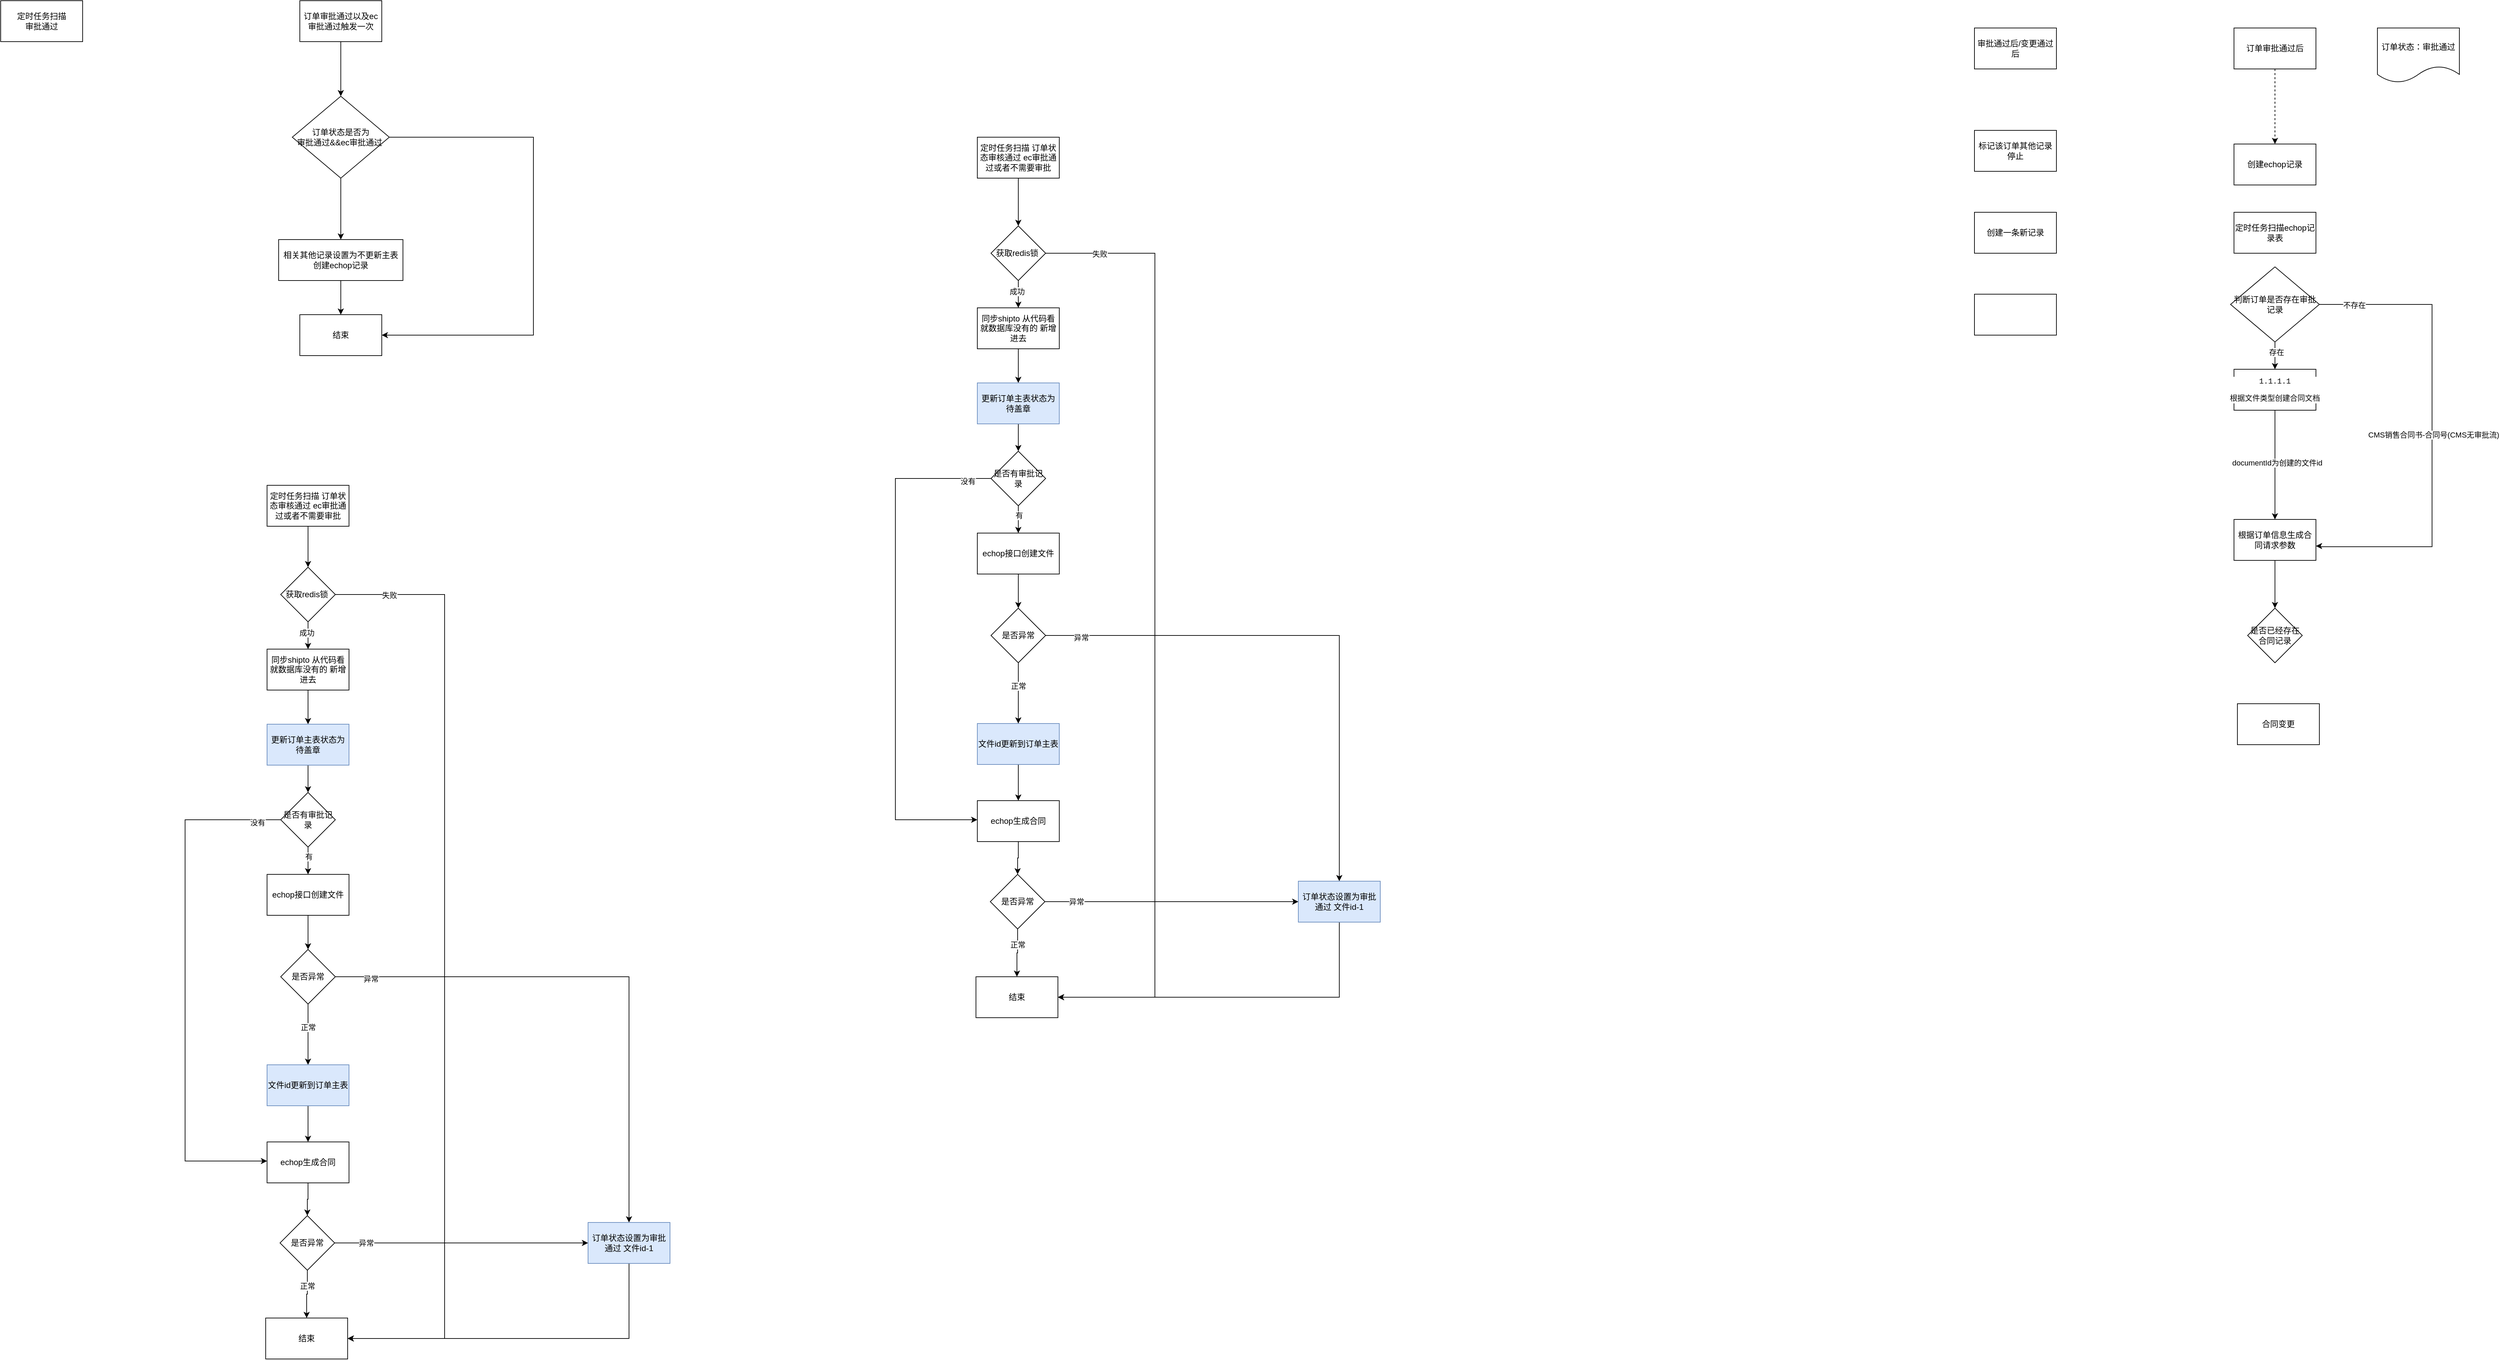 <mxfile version="28.2.1">
  <diagram name="第 1 页" id="2me2oeGT8YtzVLUqR1FI">
    <mxGraphModel dx="4611" dy="659" grid="1" gridSize="10" guides="1" tooltips="1" connect="1" arrows="1" fold="1" page="1" pageScale="1" pageWidth="827" pageHeight="1169" math="0" shadow="0">
      <root>
        <mxCell id="0" />
        <mxCell id="1" parent="0" />
        <mxCell id="xtak_svuXwCoNU0_wnzV-3" style="edgeStyle=orthogonalEdgeStyle;rounded=0;orthogonalLoop=1;jettySize=auto;html=1;dashed=1;" parent="1" source="xtak_svuXwCoNU0_wnzV-1" target="xtak_svuXwCoNU0_wnzV-2" edge="1">
          <mxGeometry relative="1" as="geometry" />
        </mxCell>
        <mxCell id="xtak_svuXwCoNU0_wnzV-1" value="订单审批通过后" style="rounded=0;whiteSpace=wrap;html=1;" parent="1" vertex="1">
          <mxGeometry x="240" y="90" width="120" height="60" as="geometry" />
        </mxCell>
        <mxCell id="xtak_svuXwCoNU0_wnzV-2" value="创建echop记录" style="rounded=0;whiteSpace=wrap;html=1;" parent="1" vertex="1">
          <mxGeometry x="240" y="260" width="120" height="60" as="geometry" />
        </mxCell>
        <mxCell id="xtak_svuXwCoNU0_wnzV-4" value="订单状态：审批通过" style="shape=document;whiteSpace=wrap;html=1;boundedLbl=1;" parent="1" vertex="1">
          <mxGeometry x="450" y="90" width="120" height="80" as="geometry" />
        </mxCell>
        <mxCell id="xtak_svuXwCoNU0_wnzV-5" value="定时任务扫描echop记录表" style="rounded=0;whiteSpace=wrap;html=1;" parent="1" vertex="1">
          <mxGeometry x="240" y="360" width="120" height="60" as="geometry" />
        </mxCell>
        <mxCell id="xtak_svuXwCoNU0_wnzV-13" style="edgeStyle=orthogonalEdgeStyle;rounded=0;orthogonalLoop=1;jettySize=auto;html=1;" parent="1" source="xtak_svuXwCoNU0_wnzV-6" target="xtak_svuXwCoNU0_wnzV-9" edge="1">
          <mxGeometry relative="1" as="geometry">
            <mxPoint x="300" y="760" as="targetPoint" />
          </mxGeometry>
        </mxCell>
        <mxCell id="xtak_svuXwCoNU0_wnzV-14" value="documentId为创建的文件id" style="edgeLabel;html=1;align=center;verticalAlign=middle;resizable=0;points=[];" parent="xtak_svuXwCoNU0_wnzV-13" vertex="1" connectable="0">
          <mxGeometry x="-0.036" y="3" relative="1" as="geometry">
            <mxPoint as="offset" />
          </mxGeometry>
        </mxCell>
        <mxCell id="xtak_svuXwCoNU0_wnzV-6" value="&lt;div style=&quot;background-color: rgb(255, 255, 255); color: rgb(8, 8, 8);&quot;&gt;&lt;pre&gt;&lt;font color=&quot;#080808&quot; face=&quot;Courier New, monospace&quot;&gt;&lt;span&gt;1.1.1.1&lt;/span&gt;&lt;/font&gt;&lt;/pre&gt;&lt;pre&gt;&lt;font color=&quot;#080808&quot; face=&quot;Courier New, monospace&quot;&gt;&lt;span&gt;根据文件类型创建合同文档&lt;/span&gt;&lt;/font&gt;&lt;font color=&quot;rgba(0, 0, 0, 0)&quot; face=&quot;Courier New, monospace&quot;&gt;&lt;span&gt;&lt;/span&gt;&lt;/font&gt;&lt;/pre&gt;&lt;/div&gt;" style="rounded=0;whiteSpace=wrap;html=1;fontSize=11;" parent="1" vertex="1">
          <mxGeometry x="240" y="590" width="120" height="60" as="geometry" />
        </mxCell>
        <mxCell id="xtak_svuXwCoNU0_wnzV-22" style="edgeStyle=orthogonalEdgeStyle;rounded=0;orthogonalLoop=1;jettySize=auto;html=1;" parent="1" source="xtak_svuXwCoNU0_wnzV-9" target="xtak_svuXwCoNU0_wnzV-20" edge="1">
          <mxGeometry relative="1" as="geometry" />
        </mxCell>
        <mxCell id="xtak_svuXwCoNU0_wnzV-9" value="根据订单信息生成合同请求参数" style="rounded=0;whiteSpace=wrap;html=1;" parent="1" vertex="1">
          <mxGeometry x="240" y="810" width="120" height="60" as="geometry" />
        </mxCell>
        <mxCell id="xtak_svuXwCoNU0_wnzV-11" style="edgeStyle=orthogonalEdgeStyle;rounded=0;orthogonalLoop=1;jettySize=auto;html=1;entryX=0.5;entryY=0;entryDx=0;entryDy=0;" parent="1" source="xtak_svuXwCoNU0_wnzV-10" target="xtak_svuXwCoNU0_wnzV-6" edge="1">
          <mxGeometry relative="1" as="geometry" />
        </mxCell>
        <mxCell id="xtak_svuXwCoNU0_wnzV-12" value="存在" style="edgeLabel;html=1;align=center;verticalAlign=middle;resizable=0;points=[];" parent="xtak_svuXwCoNU0_wnzV-11" vertex="1" connectable="0">
          <mxGeometry x="-0.25" y="2" relative="1" as="geometry">
            <mxPoint as="offset" />
          </mxGeometry>
        </mxCell>
        <mxCell id="xtak_svuXwCoNU0_wnzV-10" value="判断订单是否存在审批记录" style="rhombus;whiteSpace=wrap;html=1;" parent="1" vertex="1">
          <mxGeometry x="235" y="440" width="130" height="110" as="geometry" />
        </mxCell>
        <mxCell id="xtak_svuXwCoNU0_wnzV-15" style="edgeStyle=orthogonalEdgeStyle;rounded=0;orthogonalLoop=1;jettySize=auto;html=1;entryX=1;entryY=0.65;entryDx=0;entryDy=0;entryPerimeter=0;" parent="1" source="xtak_svuXwCoNU0_wnzV-10" target="xtak_svuXwCoNU0_wnzV-9" edge="1">
          <mxGeometry relative="1" as="geometry">
            <Array as="points">
              <mxPoint x="530" y="495" />
              <mxPoint x="530" y="850" />
              <mxPoint x="365" y="850" />
            </Array>
          </mxGeometry>
        </mxCell>
        <mxCell id="xtak_svuXwCoNU0_wnzV-16" value="不存在" style="edgeLabel;html=1;align=center;verticalAlign=middle;resizable=0;points=[];" parent="xtak_svuXwCoNU0_wnzV-15" vertex="1" connectable="0">
          <mxGeometry x="-0.853" y="-1" relative="1" as="geometry">
            <mxPoint as="offset" />
          </mxGeometry>
        </mxCell>
        <mxCell id="xtak_svuXwCoNU0_wnzV-17" value="CMS销售合同书-合同号(CMS无审批流)" style="edgeLabel;html=1;align=center;verticalAlign=middle;resizable=0;points=[];" parent="xtak_svuXwCoNU0_wnzV-15" vertex="1" connectable="0">
          <mxGeometry x="0.03" y="2" relative="1" as="geometry">
            <mxPoint as="offset" />
          </mxGeometry>
        </mxCell>
        <mxCell id="xtak_svuXwCoNU0_wnzV-19" value="合同变更" style="rounded=0;whiteSpace=wrap;html=1;" parent="1" vertex="1">
          <mxGeometry x="245" y="1080" width="120" height="60" as="geometry" />
        </mxCell>
        <mxCell id="xtak_svuXwCoNU0_wnzV-20" value="是否已经存在合同记录" style="rhombus;whiteSpace=wrap;html=1;" parent="1" vertex="1">
          <mxGeometry x="260" y="940" width="80" height="80" as="geometry" />
        </mxCell>
        <mxCell id="_LltgiQRJmm_qArRPXv--1" value="审批通过后/变更通过后" style="rounded=0;whiteSpace=wrap;html=1;" vertex="1" parent="1">
          <mxGeometry x="-140" y="90" width="120" height="60" as="geometry" />
        </mxCell>
        <mxCell id="_LltgiQRJmm_qArRPXv--2" value="标记该订单其他记录停止" style="rounded=0;whiteSpace=wrap;html=1;" vertex="1" parent="1">
          <mxGeometry x="-140" y="240" width="120" height="60" as="geometry" />
        </mxCell>
        <mxCell id="_LltgiQRJmm_qArRPXv--3" value="创建一条新记录" style="rounded=0;whiteSpace=wrap;html=1;" vertex="1" parent="1">
          <mxGeometry x="-140" y="360" width="120" height="60" as="geometry" />
        </mxCell>
        <mxCell id="_LltgiQRJmm_qArRPXv--4" value="" style="rounded=0;whiteSpace=wrap;html=1;" vertex="1" parent="1">
          <mxGeometry x="-140" y="480" width="120" height="60" as="geometry" />
        </mxCell>
        <mxCell id="_LltgiQRJmm_qArRPXv--20" style="edgeStyle=orthogonalEdgeStyle;rounded=0;orthogonalLoop=1;jettySize=auto;html=1;" edge="1" parent="1" source="_LltgiQRJmm_qArRPXv--6" target="_LltgiQRJmm_qArRPXv--9">
          <mxGeometry relative="1" as="geometry" />
        </mxCell>
        <mxCell id="_LltgiQRJmm_qArRPXv--6" value="定时任务扫描 订单状态审核通过 ec审批通过或者不需要审批" style="rounded=0;whiteSpace=wrap;html=1;" vertex="1" parent="1">
          <mxGeometry x="-1600" y="250" width="120" height="60" as="geometry" />
        </mxCell>
        <mxCell id="_LltgiQRJmm_qArRPXv--11" style="edgeStyle=orthogonalEdgeStyle;rounded=0;orthogonalLoop=1;jettySize=auto;html=1;entryX=1;entryY=0.5;entryDx=0;entryDy=0;" edge="1" parent="1" source="_LltgiQRJmm_qArRPXv--9" target="_LltgiQRJmm_qArRPXv--10">
          <mxGeometry relative="1" as="geometry">
            <Array as="points">
              <mxPoint x="-1340" y="420" />
              <mxPoint x="-1340" y="1510" />
            </Array>
          </mxGeometry>
        </mxCell>
        <mxCell id="_LltgiQRJmm_qArRPXv--41" value="失败" style="edgeLabel;html=1;align=center;verticalAlign=middle;resizable=0;points=[];" vertex="1" connectable="0" parent="_LltgiQRJmm_qArRPXv--11">
          <mxGeometry x="-0.887" y="-1" relative="1" as="geometry">
            <mxPoint as="offset" />
          </mxGeometry>
        </mxCell>
        <mxCell id="_LltgiQRJmm_qArRPXv--21" style="edgeStyle=orthogonalEdgeStyle;rounded=0;orthogonalLoop=1;jettySize=auto;html=1;" edge="1" parent="1" source="_LltgiQRJmm_qArRPXv--9" target="_LltgiQRJmm_qArRPXv--12">
          <mxGeometry relative="1" as="geometry" />
        </mxCell>
        <mxCell id="_LltgiQRJmm_qArRPXv--42" value="成功" style="edgeLabel;html=1;align=center;verticalAlign=middle;resizable=0;points=[];" vertex="1" connectable="0" parent="_LltgiQRJmm_qArRPXv--21">
          <mxGeometry x="-0.2" y="-2" relative="1" as="geometry">
            <mxPoint as="offset" />
          </mxGeometry>
        </mxCell>
        <mxCell id="_LltgiQRJmm_qArRPXv--9" value="获取redis锁&amp;nbsp;" style="rhombus;whiteSpace=wrap;html=1;" vertex="1" parent="1">
          <mxGeometry x="-1580" y="380" width="80" height="80" as="geometry" />
        </mxCell>
        <mxCell id="_LltgiQRJmm_qArRPXv--10" value="结束" style="rounded=0;whiteSpace=wrap;html=1;" vertex="1" parent="1">
          <mxGeometry x="-1602" y="1480" width="120" height="60" as="geometry" />
        </mxCell>
        <mxCell id="_LltgiQRJmm_qArRPXv--22" style="edgeStyle=orthogonalEdgeStyle;rounded=0;orthogonalLoop=1;jettySize=auto;html=1;" edge="1" parent="1" source="_LltgiQRJmm_qArRPXv--12" target="_LltgiQRJmm_qArRPXv--13">
          <mxGeometry relative="1" as="geometry" />
        </mxCell>
        <mxCell id="_LltgiQRJmm_qArRPXv--12" value="同步shipto 从代码看就数据库没有的 新增进去" style="rounded=0;whiteSpace=wrap;html=1;" vertex="1" parent="1">
          <mxGeometry x="-1600" y="500" width="120" height="60" as="geometry" />
        </mxCell>
        <mxCell id="_LltgiQRJmm_qArRPXv--23" style="edgeStyle=orthogonalEdgeStyle;rounded=0;orthogonalLoop=1;jettySize=auto;html=1;entryX=0.5;entryY=0;entryDx=0;entryDy=0;" edge="1" parent="1" source="_LltgiQRJmm_qArRPXv--13" target="_LltgiQRJmm_qArRPXv--15">
          <mxGeometry relative="1" as="geometry" />
        </mxCell>
        <mxCell id="_LltgiQRJmm_qArRPXv--13" value="更新订单主表状态为待盖章" style="rounded=0;whiteSpace=wrap;html=1;fillColor=#dae8fc;strokeColor=#6c8ebf;" vertex="1" parent="1">
          <mxGeometry x="-1600" y="610" width="120" height="60" as="geometry" />
        </mxCell>
        <mxCell id="_LltgiQRJmm_qArRPXv--24" style="edgeStyle=orthogonalEdgeStyle;rounded=0;orthogonalLoop=1;jettySize=auto;html=1;" edge="1" parent="1" source="_LltgiQRJmm_qArRPXv--15" target="_LltgiQRJmm_qArRPXv--16">
          <mxGeometry relative="1" as="geometry" />
        </mxCell>
        <mxCell id="_LltgiQRJmm_qArRPXv--44" value="有" style="edgeLabel;html=1;align=center;verticalAlign=middle;resizable=0;points=[];" vertex="1" connectable="0" parent="_LltgiQRJmm_qArRPXv--24">
          <mxGeometry x="-0.293" y="1" relative="1" as="geometry">
            <mxPoint as="offset" />
          </mxGeometry>
        </mxCell>
        <mxCell id="_LltgiQRJmm_qArRPXv--28" style="edgeStyle=orthogonalEdgeStyle;rounded=0;orthogonalLoop=1;jettySize=auto;html=1;" edge="1" parent="1" source="_LltgiQRJmm_qArRPXv--15" target="_LltgiQRJmm_qArRPXv--18">
          <mxGeometry relative="1" as="geometry">
            <Array as="points">
              <mxPoint x="-1720" y="750" />
              <mxPoint x="-1720" y="1250" />
            </Array>
          </mxGeometry>
        </mxCell>
        <mxCell id="_LltgiQRJmm_qArRPXv--45" value="没有" style="edgeLabel;html=1;align=center;verticalAlign=middle;resizable=0;points=[];" vertex="1" connectable="0" parent="_LltgiQRJmm_qArRPXv--28">
          <mxGeometry x="-0.909" y="4" relative="1" as="geometry">
            <mxPoint as="offset" />
          </mxGeometry>
        </mxCell>
        <mxCell id="_LltgiQRJmm_qArRPXv--15" value="是否有审批记录" style="rhombus;whiteSpace=wrap;html=1;" vertex="1" parent="1">
          <mxGeometry x="-1580" y="710" width="80" height="80" as="geometry" />
        </mxCell>
        <mxCell id="_LltgiQRJmm_qArRPXv--32" style="edgeStyle=orthogonalEdgeStyle;rounded=0;orthogonalLoop=1;jettySize=auto;html=1;" edge="1" parent="1" source="_LltgiQRJmm_qArRPXv--16" target="_LltgiQRJmm_qArRPXv--29">
          <mxGeometry relative="1" as="geometry" />
        </mxCell>
        <mxCell id="_LltgiQRJmm_qArRPXv--16" value="echop接口创建文件" style="rounded=0;whiteSpace=wrap;html=1;" vertex="1" parent="1">
          <mxGeometry x="-1600" y="830" width="120" height="60" as="geometry" />
        </mxCell>
        <mxCell id="_LltgiQRJmm_qArRPXv--26" style="edgeStyle=orthogonalEdgeStyle;rounded=0;orthogonalLoop=1;jettySize=auto;html=1;" edge="1" parent="1" source="_LltgiQRJmm_qArRPXv--17" target="_LltgiQRJmm_qArRPXv--18">
          <mxGeometry relative="1" as="geometry" />
        </mxCell>
        <mxCell id="_LltgiQRJmm_qArRPXv--17" value="文件id更新到订单主表" style="rounded=0;whiteSpace=wrap;html=1;fillColor=#dae8fc;strokeColor=#6c8ebf;" vertex="1" parent="1">
          <mxGeometry x="-1600" y="1109" width="120" height="60" as="geometry" />
        </mxCell>
        <mxCell id="_LltgiQRJmm_qArRPXv--39" style="edgeStyle=orthogonalEdgeStyle;rounded=0;orthogonalLoop=1;jettySize=auto;html=1;" edge="1" parent="1" source="_LltgiQRJmm_qArRPXv--18" target="_LltgiQRJmm_qArRPXv--37">
          <mxGeometry relative="1" as="geometry" />
        </mxCell>
        <mxCell id="_LltgiQRJmm_qArRPXv--18" value="echop生成合同" style="rounded=0;whiteSpace=wrap;html=1;" vertex="1" parent="1">
          <mxGeometry x="-1600" y="1222" width="120" height="60" as="geometry" />
        </mxCell>
        <mxCell id="_LltgiQRJmm_qArRPXv--33" style="edgeStyle=orthogonalEdgeStyle;rounded=0;orthogonalLoop=1;jettySize=auto;html=1;" edge="1" parent="1" source="_LltgiQRJmm_qArRPXv--29" target="_LltgiQRJmm_qArRPXv--17">
          <mxGeometry relative="1" as="geometry" />
        </mxCell>
        <mxCell id="_LltgiQRJmm_qArRPXv--47" value="正常" style="edgeLabel;html=1;align=center;verticalAlign=middle;resizable=0;points=[];" vertex="1" connectable="0" parent="_LltgiQRJmm_qArRPXv--33">
          <mxGeometry x="-0.241" relative="1" as="geometry">
            <mxPoint as="offset" />
          </mxGeometry>
        </mxCell>
        <mxCell id="_LltgiQRJmm_qArRPXv--34" style="edgeStyle=orthogonalEdgeStyle;rounded=0;orthogonalLoop=1;jettySize=auto;html=1;" edge="1" parent="1" source="_LltgiQRJmm_qArRPXv--29" target="_LltgiQRJmm_qArRPXv--35">
          <mxGeometry relative="1" as="geometry">
            <mxPoint x="-1130" y="980" as="targetPoint" />
          </mxGeometry>
        </mxCell>
        <mxCell id="_LltgiQRJmm_qArRPXv--46" value="异常" style="edgeLabel;html=1;align=center;verticalAlign=middle;resizable=0;points=[];" vertex="1" connectable="0" parent="_LltgiQRJmm_qArRPXv--34">
          <mxGeometry x="-0.869" y="-3" relative="1" as="geometry">
            <mxPoint as="offset" />
          </mxGeometry>
        </mxCell>
        <mxCell id="_LltgiQRJmm_qArRPXv--29" value="是否异常" style="rhombus;whiteSpace=wrap;html=1;" vertex="1" parent="1">
          <mxGeometry x="-1580" y="940" width="80" height="80" as="geometry" />
        </mxCell>
        <mxCell id="_LltgiQRJmm_qArRPXv--36" style="edgeStyle=orthogonalEdgeStyle;rounded=0;orthogonalLoop=1;jettySize=auto;html=1;entryX=1;entryY=0.5;entryDx=0;entryDy=0;exitX=0.5;exitY=1;exitDx=0;exitDy=0;" edge="1" parent="1" source="_LltgiQRJmm_qArRPXv--35" target="_LltgiQRJmm_qArRPXv--10">
          <mxGeometry relative="1" as="geometry">
            <Array as="points">
              <mxPoint x="-1070" y="1510" />
            </Array>
          </mxGeometry>
        </mxCell>
        <mxCell id="_LltgiQRJmm_qArRPXv--35" value="订单状态设置为审批通过 文件id-1" style="rounded=0;whiteSpace=wrap;html=1;fillColor=#dae8fc;strokeColor=#6c8ebf;" vertex="1" parent="1">
          <mxGeometry x="-1130" y="1340" width="120" height="60" as="geometry" />
        </mxCell>
        <mxCell id="_LltgiQRJmm_qArRPXv--38" style="edgeStyle=orthogonalEdgeStyle;rounded=0;orthogonalLoop=1;jettySize=auto;html=1;" edge="1" parent="1" source="_LltgiQRJmm_qArRPXv--37" target="_LltgiQRJmm_qArRPXv--35">
          <mxGeometry relative="1" as="geometry" />
        </mxCell>
        <mxCell id="_LltgiQRJmm_qArRPXv--48" value="异常" style="edgeLabel;html=1;align=center;verticalAlign=middle;resizable=0;points=[];" vertex="1" connectable="0" parent="_LltgiQRJmm_qArRPXv--38">
          <mxGeometry x="-0.756" relative="1" as="geometry">
            <mxPoint as="offset" />
          </mxGeometry>
        </mxCell>
        <mxCell id="_LltgiQRJmm_qArRPXv--40" style="edgeStyle=orthogonalEdgeStyle;rounded=0;orthogonalLoop=1;jettySize=auto;html=1;" edge="1" parent="1" source="_LltgiQRJmm_qArRPXv--37" target="_LltgiQRJmm_qArRPXv--10">
          <mxGeometry relative="1" as="geometry" />
        </mxCell>
        <mxCell id="_LltgiQRJmm_qArRPXv--49" value="正常" style="edgeLabel;html=1;align=center;verticalAlign=middle;resizable=0;points=[];" vertex="1" connectable="0" parent="_LltgiQRJmm_qArRPXv--40">
          <mxGeometry x="-0.359" relative="1" as="geometry">
            <mxPoint as="offset" />
          </mxGeometry>
        </mxCell>
        <mxCell id="_LltgiQRJmm_qArRPXv--37" value="是否异常" style="rhombus;whiteSpace=wrap;html=1;" vertex="1" parent="1">
          <mxGeometry x="-1581" y="1330" width="80" height="80" as="geometry" />
        </mxCell>
        <mxCell id="_LltgiQRJmm_qArRPXv--50" style="edgeStyle=orthogonalEdgeStyle;rounded=0;orthogonalLoop=1;jettySize=auto;html=1;" edge="1" parent="1" source="_LltgiQRJmm_qArRPXv--51" target="_LltgiQRJmm_qArRPXv--56">
          <mxGeometry relative="1" as="geometry" />
        </mxCell>
        <mxCell id="_LltgiQRJmm_qArRPXv--51" value="定时任务扫描 订单状态审核通过 ec审批通过或者不需要审批" style="rounded=0;whiteSpace=wrap;html=1;" vertex="1" parent="1">
          <mxGeometry x="-2639.98" y="760" width="120" height="60" as="geometry" />
        </mxCell>
        <mxCell id="_LltgiQRJmm_qArRPXv--52" style="edgeStyle=orthogonalEdgeStyle;rounded=0;orthogonalLoop=1;jettySize=auto;html=1;entryX=1;entryY=0.5;entryDx=0;entryDy=0;" edge="1" parent="1" source="_LltgiQRJmm_qArRPXv--56" target="_LltgiQRJmm_qArRPXv--57">
          <mxGeometry relative="1" as="geometry">
            <Array as="points">
              <mxPoint x="-2379.98" y="920" />
              <mxPoint x="-2379.98" y="2010" />
            </Array>
          </mxGeometry>
        </mxCell>
        <mxCell id="_LltgiQRJmm_qArRPXv--53" value="失败" style="edgeLabel;html=1;align=center;verticalAlign=middle;resizable=0;points=[];" vertex="1" connectable="0" parent="_LltgiQRJmm_qArRPXv--52">
          <mxGeometry x="-0.887" y="-1" relative="1" as="geometry">
            <mxPoint as="offset" />
          </mxGeometry>
        </mxCell>
        <mxCell id="_LltgiQRJmm_qArRPXv--54" style="edgeStyle=orthogonalEdgeStyle;rounded=0;orthogonalLoop=1;jettySize=auto;html=1;" edge="1" parent="1" source="_LltgiQRJmm_qArRPXv--56" target="_LltgiQRJmm_qArRPXv--59">
          <mxGeometry relative="1" as="geometry" />
        </mxCell>
        <mxCell id="_LltgiQRJmm_qArRPXv--55" value="成功" style="edgeLabel;html=1;align=center;verticalAlign=middle;resizable=0;points=[];" vertex="1" connectable="0" parent="_LltgiQRJmm_qArRPXv--54">
          <mxGeometry x="-0.2" y="-2" relative="1" as="geometry">
            <mxPoint as="offset" />
          </mxGeometry>
        </mxCell>
        <mxCell id="_LltgiQRJmm_qArRPXv--56" value="获取redis锁&amp;nbsp;" style="rhombus;whiteSpace=wrap;html=1;" vertex="1" parent="1">
          <mxGeometry x="-2619.98" y="880" width="80" height="80" as="geometry" />
        </mxCell>
        <mxCell id="_LltgiQRJmm_qArRPXv--57" value="结束" style="rounded=0;whiteSpace=wrap;html=1;" vertex="1" parent="1">
          <mxGeometry x="-2641.98" y="1980" width="120" height="60" as="geometry" />
        </mxCell>
        <mxCell id="_LltgiQRJmm_qArRPXv--58" style="edgeStyle=orthogonalEdgeStyle;rounded=0;orthogonalLoop=1;jettySize=auto;html=1;" edge="1" parent="1" source="_LltgiQRJmm_qArRPXv--59" target="_LltgiQRJmm_qArRPXv--61">
          <mxGeometry relative="1" as="geometry" />
        </mxCell>
        <mxCell id="_LltgiQRJmm_qArRPXv--59" value="同步shipto 从代码看就数据库没有的 新增进去" style="rounded=0;whiteSpace=wrap;html=1;" vertex="1" parent="1">
          <mxGeometry x="-2639.98" y="1000" width="120" height="60" as="geometry" />
        </mxCell>
        <mxCell id="_LltgiQRJmm_qArRPXv--60" style="edgeStyle=orthogonalEdgeStyle;rounded=0;orthogonalLoop=1;jettySize=auto;html=1;entryX=0.5;entryY=0;entryDx=0;entryDy=0;" edge="1" parent="1" source="_LltgiQRJmm_qArRPXv--61" target="_LltgiQRJmm_qArRPXv--66">
          <mxGeometry relative="1" as="geometry" />
        </mxCell>
        <mxCell id="_LltgiQRJmm_qArRPXv--61" value="更新订单主表状态为待盖章" style="rounded=0;whiteSpace=wrap;html=1;fillColor=#dae8fc;strokeColor=#6c8ebf;" vertex="1" parent="1">
          <mxGeometry x="-2639.98" y="1110" width="120" height="60" as="geometry" />
        </mxCell>
        <mxCell id="_LltgiQRJmm_qArRPXv--62" style="edgeStyle=orthogonalEdgeStyle;rounded=0;orthogonalLoop=1;jettySize=auto;html=1;" edge="1" parent="1" source="_LltgiQRJmm_qArRPXv--66" target="_LltgiQRJmm_qArRPXv--68">
          <mxGeometry relative="1" as="geometry" />
        </mxCell>
        <mxCell id="_LltgiQRJmm_qArRPXv--63" value="有" style="edgeLabel;html=1;align=center;verticalAlign=middle;resizable=0;points=[];" vertex="1" connectable="0" parent="_LltgiQRJmm_qArRPXv--62">
          <mxGeometry x="-0.293" y="1" relative="1" as="geometry">
            <mxPoint as="offset" />
          </mxGeometry>
        </mxCell>
        <mxCell id="_LltgiQRJmm_qArRPXv--64" style="edgeStyle=orthogonalEdgeStyle;rounded=0;orthogonalLoop=1;jettySize=auto;html=1;" edge="1" parent="1" source="_LltgiQRJmm_qArRPXv--66" target="_LltgiQRJmm_qArRPXv--72">
          <mxGeometry relative="1" as="geometry">
            <Array as="points">
              <mxPoint x="-2759.98" y="1250" />
              <mxPoint x="-2759.98" y="1750" />
            </Array>
          </mxGeometry>
        </mxCell>
        <mxCell id="_LltgiQRJmm_qArRPXv--65" value="没有" style="edgeLabel;html=1;align=center;verticalAlign=middle;resizable=0;points=[];" vertex="1" connectable="0" parent="_LltgiQRJmm_qArRPXv--64">
          <mxGeometry x="-0.909" y="4" relative="1" as="geometry">
            <mxPoint as="offset" />
          </mxGeometry>
        </mxCell>
        <mxCell id="_LltgiQRJmm_qArRPXv--66" value="是否有审批记录" style="rhombus;whiteSpace=wrap;html=1;" vertex="1" parent="1">
          <mxGeometry x="-2619.98" y="1210" width="80" height="80" as="geometry" />
        </mxCell>
        <mxCell id="_LltgiQRJmm_qArRPXv--67" style="edgeStyle=orthogonalEdgeStyle;rounded=0;orthogonalLoop=1;jettySize=auto;html=1;" edge="1" parent="1" source="_LltgiQRJmm_qArRPXv--68" target="_LltgiQRJmm_qArRPXv--77">
          <mxGeometry relative="1" as="geometry" />
        </mxCell>
        <mxCell id="_LltgiQRJmm_qArRPXv--68" value="echop接口创建文件" style="rounded=0;whiteSpace=wrap;html=1;" vertex="1" parent="1">
          <mxGeometry x="-2639.98" y="1330" width="120" height="60" as="geometry" />
        </mxCell>
        <mxCell id="_LltgiQRJmm_qArRPXv--69" style="edgeStyle=orthogonalEdgeStyle;rounded=0;orthogonalLoop=1;jettySize=auto;html=1;" edge="1" parent="1" source="_LltgiQRJmm_qArRPXv--70" target="_LltgiQRJmm_qArRPXv--72">
          <mxGeometry relative="1" as="geometry" />
        </mxCell>
        <mxCell id="_LltgiQRJmm_qArRPXv--70" value="文件id更新到订单主表" style="rounded=0;whiteSpace=wrap;html=1;fillColor=#dae8fc;strokeColor=#6c8ebf;" vertex="1" parent="1">
          <mxGeometry x="-2639.98" y="1609" width="120" height="60" as="geometry" />
        </mxCell>
        <mxCell id="_LltgiQRJmm_qArRPXv--71" style="edgeStyle=orthogonalEdgeStyle;rounded=0;orthogonalLoop=1;jettySize=auto;html=1;" edge="1" parent="1" source="_LltgiQRJmm_qArRPXv--72" target="_LltgiQRJmm_qArRPXv--84">
          <mxGeometry relative="1" as="geometry" />
        </mxCell>
        <mxCell id="_LltgiQRJmm_qArRPXv--72" value="echop生成合同" style="rounded=0;whiteSpace=wrap;html=1;" vertex="1" parent="1">
          <mxGeometry x="-2639.98" y="1722" width="120" height="60" as="geometry" />
        </mxCell>
        <mxCell id="_LltgiQRJmm_qArRPXv--73" style="edgeStyle=orthogonalEdgeStyle;rounded=0;orthogonalLoop=1;jettySize=auto;html=1;" edge="1" parent="1" source="_LltgiQRJmm_qArRPXv--77" target="_LltgiQRJmm_qArRPXv--70">
          <mxGeometry relative="1" as="geometry" />
        </mxCell>
        <mxCell id="_LltgiQRJmm_qArRPXv--74" value="正常" style="edgeLabel;html=1;align=center;verticalAlign=middle;resizable=0;points=[];" vertex="1" connectable="0" parent="_LltgiQRJmm_qArRPXv--73">
          <mxGeometry x="-0.241" relative="1" as="geometry">
            <mxPoint as="offset" />
          </mxGeometry>
        </mxCell>
        <mxCell id="_LltgiQRJmm_qArRPXv--75" style="edgeStyle=orthogonalEdgeStyle;rounded=0;orthogonalLoop=1;jettySize=auto;html=1;" edge="1" parent="1" source="_LltgiQRJmm_qArRPXv--77" target="_LltgiQRJmm_qArRPXv--79">
          <mxGeometry relative="1" as="geometry">
            <mxPoint x="-2169.98" y="1480" as="targetPoint" />
          </mxGeometry>
        </mxCell>
        <mxCell id="_LltgiQRJmm_qArRPXv--76" value="异常" style="edgeLabel;html=1;align=center;verticalAlign=middle;resizable=0;points=[];" vertex="1" connectable="0" parent="_LltgiQRJmm_qArRPXv--75">
          <mxGeometry x="-0.869" y="-3" relative="1" as="geometry">
            <mxPoint as="offset" />
          </mxGeometry>
        </mxCell>
        <mxCell id="_LltgiQRJmm_qArRPXv--77" value="是否异常" style="rhombus;whiteSpace=wrap;html=1;" vertex="1" parent="1">
          <mxGeometry x="-2619.98" y="1440" width="80" height="80" as="geometry" />
        </mxCell>
        <mxCell id="_LltgiQRJmm_qArRPXv--78" style="edgeStyle=orthogonalEdgeStyle;rounded=0;orthogonalLoop=1;jettySize=auto;html=1;entryX=1;entryY=0.5;entryDx=0;entryDy=0;exitX=0.5;exitY=1;exitDx=0;exitDy=0;" edge="1" parent="1" source="_LltgiQRJmm_qArRPXv--79" target="_LltgiQRJmm_qArRPXv--57">
          <mxGeometry relative="1" as="geometry">
            <Array as="points">
              <mxPoint x="-2109.98" y="2010" />
            </Array>
          </mxGeometry>
        </mxCell>
        <mxCell id="_LltgiQRJmm_qArRPXv--79" value="订单状态设置为审批通过 文件id-1" style="rounded=0;whiteSpace=wrap;html=1;fillColor=#dae8fc;strokeColor=#6c8ebf;" vertex="1" parent="1">
          <mxGeometry x="-2169.98" y="1840" width="120" height="60" as="geometry" />
        </mxCell>
        <mxCell id="_LltgiQRJmm_qArRPXv--80" style="edgeStyle=orthogonalEdgeStyle;rounded=0;orthogonalLoop=1;jettySize=auto;html=1;" edge="1" parent="1" source="_LltgiQRJmm_qArRPXv--84" target="_LltgiQRJmm_qArRPXv--79">
          <mxGeometry relative="1" as="geometry" />
        </mxCell>
        <mxCell id="_LltgiQRJmm_qArRPXv--81" value="异常" style="edgeLabel;html=1;align=center;verticalAlign=middle;resizable=0;points=[];" vertex="1" connectable="0" parent="_LltgiQRJmm_qArRPXv--80">
          <mxGeometry x="-0.756" relative="1" as="geometry">
            <mxPoint as="offset" />
          </mxGeometry>
        </mxCell>
        <mxCell id="_LltgiQRJmm_qArRPXv--82" style="edgeStyle=orthogonalEdgeStyle;rounded=0;orthogonalLoop=1;jettySize=auto;html=1;" edge="1" parent="1" source="_LltgiQRJmm_qArRPXv--84" target="_LltgiQRJmm_qArRPXv--57">
          <mxGeometry relative="1" as="geometry" />
        </mxCell>
        <mxCell id="_LltgiQRJmm_qArRPXv--83" value="正常" style="edgeLabel;html=1;align=center;verticalAlign=middle;resizable=0;points=[];" vertex="1" connectable="0" parent="_LltgiQRJmm_qArRPXv--82">
          <mxGeometry x="-0.359" relative="1" as="geometry">
            <mxPoint as="offset" />
          </mxGeometry>
        </mxCell>
        <mxCell id="_LltgiQRJmm_qArRPXv--84" value="是否异常" style="rhombus;whiteSpace=wrap;html=1;" vertex="1" parent="1">
          <mxGeometry x="-2620.98" y="1830" width="80" height="80" as="geometry" />
        </mxCell>
        <mxCell id="_LltgiQRJmm_qArRPXv--90" style="edgeStyle=orthogonalEdgeStyle;rounded=0;orthogonalLoop=1;jettySize=auto;html=1;" edge="1" parent="1" source="_LltgiQRJmm_qArRPXv--85" target="_LltgiQRJmm_qArRPXv--86">
          <mxGeometry relative="1" as="geometry" />
        </mxCell>
        <mxCell id="_LltgiQRJmm_qArRPXv--85" value="订单审批通过以及ec审批通过触发一次" style="rounded=0;whiteSpace=wrap;html=1;" vertex="1" parent="1">
          <mxGeometry x="-2592" y="50" width="120" height="60" as="geometry" />
        </mxCell>
        <mxCell id="_LltgiQRJmm_qArRPXv--91" style="edgeStyle=orthogonalEdgeStyle;rounded=0;orthogonalLoop=1;jettySize=auto;html=1;" edge="1" parent="1" source="_LltgiQRJmm_qArRPXv--86" target="_LltgiQRJmm_qArRPXv--87">
          <mxGeometry relative="1" as="geometry" />
        </mxCell>
        <mxCell id="_LltgiQRJmm_qArRPXv--93" style="edgeStyle=orthogonalEdgeStyle;rounded=0;orthogonalLoop=1;jettySize=auto;html=1;entryX=1;entryY=0.5;entryDx=0;entryDy=0;" edge="1" parent="1" source="_LltgiQRJmm_qArRPXv--86" target="_LltgiQRJmm_qArRPXv--92">
          <mxGeometry relative="1" as="geometry">
            <Array as="points">
              <mxPoint x="-2250" y="250" />
              <mxPoint x="-2250" y="540" />
            </Array>
          </mxGeometry>
        </mxCell>
        <mxCell id="_LltgiQRJmm_qArRPXv--86" value="订单状态是否为&lt;div&gt;审批通过&amp;amp;&amp;amp;ec审批通过&amp;nbsp;&lt;/div&gt;" style="rhombus;whiteSpace=wrap;html=1;" vertex="1" parent="1">
          <mxGeometry x="-2603" y="190" width="142" height="120" as="geometry" />
        </mxCell>
        <mxCell id="_LltgiQRJmm_qArRPXv--94" style="edgeStyle=orthogonalEdgeStyle;rounded=0;orthogonalLoop=1;jettySize=auto;html=1;entryX=0.5;entryY=0;entryDx=0;entryDy=0;" edge="1" parent="1" source="_LltgiQRJmm_qArRPXv--87" target="_LltgiQRJmm_qArRPXv--92">
          <mxGeometry relative="1" as="geometry" />
        </mxCell>
        <mxCell id="_LltgiQRJmm_qArRPXv--87" value="相关其他记录设置为不更新主表&lt;div&gt;创建echop记录&lt;/div&gt;" style="rounded=0;whiteSpace=wrap;html=1;" vertex="1" parent="1">
          <mxGeometry x="-2623" y="400" width="182" height="60" as="geometry" />
        </mxCell>
        <mxCell id="_LltgiQRJmm_qArRPXv--89" value="定时任务扫描&lt;div&gt;审批通过&lt;/div&gt;" style="rounded=0;whiteSpace=wrap;html=1;" vertex="1" parent="1">
          <mxGeometry x="-3030" y="50" width="120" height="60" as="geometry" />
        </mxCell>
        <mxCell id="_LltgiQRJmm_qArRPXv--92" value="结束" style="rounded=0;whiteSpace=wrap;html=1;" vertex="1" parent="1">
          <mxGeometry x="-2592" y="510" width="120" height="60" as="geometry" />
        </mxCell>
      </root>
    </mxGraphModel>
  </diagram>
</mxfile>
